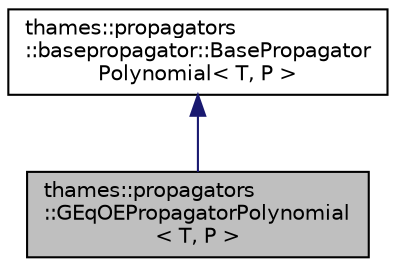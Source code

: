 digraph "thames::propagators::GEqOEPropagatorPolynomial&lt; T, P &gt;"
{
 // LATEX_PDF_SIZE
  edge [fontname="Helvetica",fontsize="10",labelfontname="Helvetica",labelfontsize="10"];
  node [fontname="Helvetica",fontsize="10",shape=record];
  Node1 [label="thames::propagators\l::GEqOEPropagatorPolynomial\l\< T, P \>",height=0.2,width=0.4,color="black", fillcolor="grey75", style="filled", fontcolor="black",tooltip="Propagator object for GEqOE with polynomials."];
  Node2 -> Node1 [dir="back",color="midnightblue",fontsize="10",style="solid",fontname="Helvetica"];
  Node2 [label="thames::propagators\l::basepropagator::BasePropagator\lPolynomial\< T, P \>",height=0.2,width=0.4,color="black", fillcolor="white", style="filled",URL="$classthames_1_1propagators_1_1basepropagator_1_1BasePropagatorPolynomial.html",tooltip="Base propagator abstract object for polynomial propagations."];
}
